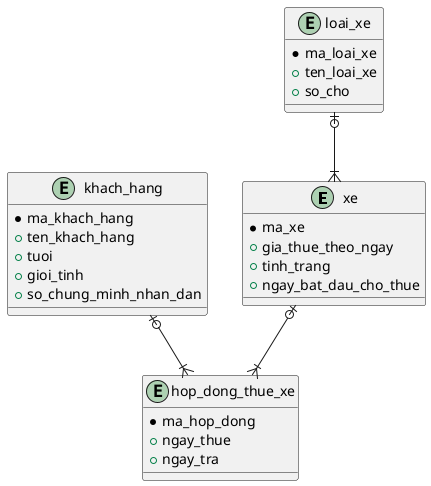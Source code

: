 @startuml

entity "xe" as xe {
 * ma_xe
 + gia_thue_theo_ngay
 + tinh_trang
 + ngay_bat_dau_cho_thue
}

entity "loai_xe" as loai_xe {
 * ma_loai_xe
 + ten_loai_xe
 + so_cho
}

entity "khach_hang" as khach_hang {
 * ma_khach_hang
 + ten_khach_hang
 + tuoi
 + gioi_tinh
 + so_chung_minh_nhan_dan
}

entity "hop_dong_thue_xe" as hop_dong_thue_xe {
 * ma_hop_dong
 + ngay_thue
 + ngay_tra
}

loai_xe |o--|{ xe

khach_hang |o--|{ hop_dong_thue_xe

xe |o--|{ hop_dong_thue_xe

@enduml